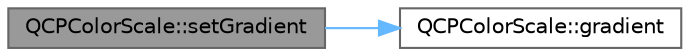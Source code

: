 digraph "QCPColorScale::setGradient"
{
 // LATEX_PDF_SIZE
  bgcolor="transparent";
  edge [fontname=Helvetica,fontsize=10,labelfontname=Helvetica,labelfontsize=10];
  node [fontname=Helvetica,fontsize=10,shape=box,height=0.2,width=0.4];
  rankdir="LR";
  Node1 [label="QCPColorScale::setGradient",height=0.2,width=0.4,color="gray40", fillcolor="grey60", style="filled", fontcolor="black",tooltip=" "];
  Node1 -> Node2 [color="steelblue1",style="solid"];
  Node2 [label="QCPColorScale::gradient",height=0.2,width=0.4,color="grey40", fillcolor="white", style="filled",URL="$class_q_c_p_color_scale.html#a31d4e3b49461bf6b265eabd028d0f7b2",tooltip=" "];
}
